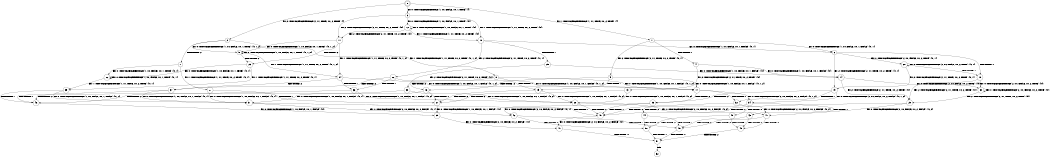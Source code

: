 digraph BCG {
size = "7, 10.5";
center = TRUE;
node [shape = circle];
0 [peripheries = 2];
0 -> 1 [label = "EX !1 !ATOMIC_EXCH_BRANCH (1, +1, TRUE, +0, 2, TRUE) !{}"];
0 -> 2 [label = "EX !2 !ATOMIC_EXCH_BRANCH (2, +1, TRUE, +0, 2, TRUE) !{}"];
0 -> 3 [label = "EX !0 !ATOMIC_EXCH_BRANCH (1, +0, FALSE, +0, 1, TRUE) !{}"];
1 -> 4 [label = "TERMINATE !1"];
1 -> 5 [label = "EX !2 !ATOMIC_EXCH_BRANCH (2, +1, TRUE, +0, 2, TRUE) !{0, 1}"];
1 -> 6 [label = "EX !0 !ATOMIC_EXCH_BRANCH (1, +0, FALSE, +0, 1, FALSE) !{0, 1}"];
2 -> 7 [label = "TERMINATE !2"];
2 -> 8 [label = "EX !1 !ATOMIC_EXCH_BRANCH (1, +1, TRUE, +0, 2, TRUE) !{0, 1, 2}"];
2 -> 9 [label = "EX !0 !ATOMIC_EXCH_BRANCH (1, +0, FALSE, +0, 1, TRUE) !{0, 1, 2}"];
3 -> 10 [label = "EX !1 !ATOMIC_EXCH_BRANCH (1, +1, TRUE, +0, 2, TRUE) !{0}"];
3 -> 11 [label = "EX !2 !ATOMIC_EXCH_BRANCH (2, +1, TRUE, +0, 2, TRUE) !{0}"];
3 -> 12 [label = "EX !0 !ATOMIC_EXCH_BRANCH (1, +0, FALSE, +0, 1, TRUE) !{0}"];
4 -> 13 [label = "EX !2 !ATOMIC_EXCH_BRANCH (2, +1, TRUE, +0, 2, TRUE) !{0}"];
4 -> 14 [label = "EX !0 !ATOMIC_EXCH_BRANCH (1, +0, FALSE, +0, 1, FALSE) !{0}"];
5 -> 15 [label = "TERMINATE !1"];
5 -> 16 [label = "TERMINATE !2"];
5 -> 17 [label = "EX !0 !ATOMIC_EXCH_BRANCH (1, +0, FALSE, +0, 1, FALSE) !{0, 1, 2}"];
6 -> 18 [label = "TERMINATE !1"];
6 -> 19 [label = "EX !2 !ATOMIC_EXCH_BRANCH (2, +1, TRUE, +0, 2, TRUE) !{0, 1}"];
6 -> 20 [label = "EX !0 !ATOMIC_EXCH_BRANCH (2, +0, FALSE, +0, 2, TRUE) !{0, 1}"];
7 -> 21 [label = "EX !1 !ATOMIC_EXCH_BRANCH (1, +1, TRUE, +0, 2, TRUE) !{0, 1}"];
7 -> 22 [label = "EX !0 !ATOMIC_EXCH_BRANCH (1, +0, FALSE, +0, 1, TRUE) !{0, 1}"];
8 -> 15 [label = "TERMINATE !1"];
8 -> 16 [label = "TERMINATE !2"];
8 -> 17 [label = "EX !0 !ATOMIC_EXCH_BRANCH (1, +0, FALSE, +0, 1, FALSE) !{0, 1, 2}"];
9 -> 23 [label = "TERMINATE !2"];
9 -> 24 [label = "EX !1 !ATOMIC_EXCH_BRANCH (1, +1, TRUE, +0, 2, TRUE) !{0, 1, 2}"];
9 -> 9 [label = "EX !0 !ATOMIC_EXCH_BRANCH (1, +0, FALSE, +0, 1, TRUE) !{0, 1, 2}"];
10 -> 25 [label = "TERMINATE !1"];
10 -> 26 [label = "EX !2 !ATOMIC_EXCH_BRANCH (2, +1, TRUE, +0, 2, TRUE) !{0, 1}"];
10 -> 6 [label = "EX !0 !ATOMIC_EXCH_BRANCH (1, +0, FALSE, +0, 1, FALSE) !{0, 1}"];
11 -> 23 [label = "TERMINATE !2"];
11 -> 24 [label = "EX !1 !ATOMIC_EXCH_BRANCH (1, +1, TRUE, +0, 2, TRUE) !{0, 1, 2}"];
11 -> 9 [label = "EX !0 !ATOMIC_EXCH_BRANCH (1, +0, FALSE, +0, 1, TRUE) !{0, 1, 2}"];
12 -> 10 [label = "EX !1 !ATOMIC_EXCH_BRANCH (1, +1, TRUE, +0, 2, TRUE) !{0}"];
12 -> 11 [label = "EX !2 !ATOMIC_EXCH_BRANCH (2, +1, TRUE, +0, 2, TRUE) !{0}"];
12 -> 12 [label = "EX !0 !ATOMIC_EXCH_BRANCH (1, +0, FALSE, +0, 1, TRUE) !{0}"];
13 -> 27 [label = "TERMINATE !2"];
13 -> 28 [label = "EX !0 !ATOMIC_EXCH_BRANCH (1, +0, FALSE, +0, 1, FALSE) !{0, 2}"];
14 -> 29 [label = "EX !2 !ATOMIC_EXCH_BRANCH (2, +1, TRUE, +0, 2, TRUE) !{0}"];
14 -> 30 [label = "EX !0 !ATOMIC_EXCH_BRANCH (2, +0, FALSE, +0, 2, TRUE) !{0}"];
15 -> 27 [label = "TERMINATE !2"];
15 -> 28 [label = "EX !0 !ATOMIC_EXCH_BRANCH (1, +0, FALSE, +0, 1, FALSE) !{0, 2}"];
16 -> 27 [label = "TERMINATE !1"];
16 -> 31 [label = "EX !0 !ATOMIC_EXCH_BRANCH (1, +0, FALSE, +0, 1, FALSE) !{0, 1}"];
17 -> 32 [label = "TERMINATE !1"];
17 -> 33 [label = "TERMINATE !2"];
17 -> 34 [label = "EX !0 !ATOMIC_EXCH_BRANCH (2, +0, FALSE, +0, 2, FALSE) !{0, 1, 2}"];
18 -> 29 [label = "EX !2 !ATOMIC_EXCH_BRANCH (2, +1, TRUE, +0, 2, TRUE) !{0}"];
18 -> 30 [label = "EX !0 !ATOMIC_EXCH_BRANCH (2, +0, FALSE, +0, 2, TRUE) !{0}"];
19 -> 32 [label = "TERMINATE !1"];
19 -> 33 [label = "TERMINATE !2"];
19 -> 34 [label = "EX !0 !ATOMIC_EXCH_BRANCH (2, +0, FALSE, +0, 2, FALSE) !{0, 1, 2}"];
20 -> 18 [label = "TERMINATE !1"];
20 -> 19 [label = "EX !2 !ATOMIC_EXCH_BRANCH (2, +1, TRUE, +0, 2, TRUE) !{0, 1}"];
20 -> 20 [label = "EX !0 !ATOMIC_EXCH_BRANCH (2, +0, FALSE, +0, 2, TRUE) !{0, 1}"];
21 -> 27 [label = "TERMINATE !1"];
21 -> 31 [label = "EX !0 !ATOMIC_EXCH_BRANCH (1, +0, FALSE, +0, 1, FALSE) !{0, 1}"];
22 -> 35 [label = "EX !1 !ATOMIC_EXCH_BRANCH (1, +1, TRUE, +0, 2, TRUE) !{0, 1}"];
22 -> 22 [label = "EX !0 !ATOMIC_EXCH_BRANCH (1, +0, FALSE, +0, 1, TRUE) !{0, 1}"];
23 -> 35 [label = "EX !1 !ATOMIC_EXCH_BRANCH (1, +1, TRUE, +0, 2, TRUE) !{0, 1}"];
23 -> 22 [label = "EX !0 !ATOMIC_EXCH_BRANCH (1, +0, FALSE, +0, 1, TRUE) !{0, 1}"];
24 -> 36 [label = "TERMINATE !1"];
24 -> 37 [label = "TERMINATE !2"];
24 -> 17 [label = "EX !0 !ATOMIC_EXCH_BRANCH (1, +0, FALSE, +0, 1, FALSE) !{0, 1, 2}"];
25 -> 38 [label = "EX !2 !ATOMIC_EXCH_BRANCH (2, +1, TRUE, +0, 2, TRUE) !{0}"];
25 -> 14 [label = "EX !0 !ATOMIC_EXCH_BRANCH (1, +0, FALSE, +0, 1, FALSE) !{0}"];
26 -> 36 [label = "TERMINATE !1"];
26 -> 37 [label = "TERMINATE !2"];
26 -> 17 [label = "EX !0 !ATOMIC_EXCH_BRANCH (1, +0, FALSE, +0, 1, FALSE) !{0, 1, 2}"];
27 -> 39 [label = "EX !0 !ATOMIC_EXCH_BRANCH (1, +0, FALSE, +0, 1, FALSE) !{0}"];
28 -> 40 [label = "TERMINATE !2"];
28 -> 41 [label = "EX !0 !ATOMIC_EXCH_BRANCH (2, +0, FALSE, +0, 2, FALSE) !{0, 2}"];
29 -> 40 [label = "TERMINATE !2"];
29 -> 41 [label = "EX !0 !ATOMIC_EXCH_BRANCH (2, +0, FALSE, +0, 2, FALSE) !{0, 2}"];
30 -> 29 [label = "EX !2 !ATOMIC_EXCH_BRANCH (2, +1, TRUE, +0, 2, TRUE) !{0}"];
30 -> 30 [label = "EX !0 !ATOMIC_EXCH_BRANCH (2, +0, FALSE, +0, 2, TRUE) !{0}"];
31 -> 40 [label = "TERMINATE !1"];
31 -> 42 [label = "EX !0 !ATOMIC_EXCH_BRANCH (2, +0, FALSE, +0, 2, FALSE) !{0, 1}"];
32 -> 40 [label = "TERMINATE !2"];
32 -> 41 [label = "EX !0 !ATOMIC_EXCH_BRANCH (2, +0, FALSE, +0, 2, FALSE) !{0, 2}"];
33 -> 40 [label = "TERMINATE !1"];
33 -> 42 [label = "EX !0 !ATOMIC_EXCH_BRANCH (2, +0, FALSE, +0, 2, FALSE) !{0, 1}"];
34 -> 43 [label = "TERMINATE !1"];
34 -> 44 [label = "TERMINATE !2"];
34 -> 45 [label = "TERMINATE !0"];
35 -> 46 [label = "TERMINATE !1"];
35 -> 31 [label = "EX !0 !ATOMIC_EXCH_BRANCH (1, +0, FALSE, +0, 1, FALSE) !{0, 1}"];
36 -> 46 [label = "TERMINATE !2"];
36 -> 28 [label = "EX !0 !ATOMIC_EXCH_BRANCH (1, +0, FALSE, +0, 1, FALSE) !{0, 2}"];
37 -> 46 [label = "TERMINATE !1"];
37 -> 31 [label = "EX !0 !ATOMIC_EXCH_BRANCH (1, +0, FALSE, +0, 1, FALSE) !{0, 1}"];
38 -> 46 [label = "TERMINATE !2"];
38 -> 28 [label = "EX !0 !ATOMIC_EXCH_BRANCH (1, +0, FALSE, +0, 1, FALSE) !{0, 2}"];
39 -> 47 [label = "EX !0 !ATOMIC_EXCH_BRANCH (2, +0, FALSE, +0, 2, FALSE) !{0}"];
40 -> 47 [label = "EX !0 !ATOMIC_EXCH_BRANCH (2, +0, FALSE, +0, 2, FALSE) !{0}"];
41 -> 48 [label = "TERMINATE !2"];
41 -> 49 [label = "TERMINATE !0"];
42 -> 48 [label = "TERMINATE !1"];
42 -> 50 [label = "TERMINATE !0"];
43 -> 48 [label = "TERMINATE !2"];
43 -> 49 [label = "TERMINATE !0"];
44 -> 48 [label = "TERMINATE !1"];
44 -> 50 [label = "TERMINATE !0"];
45 -> 49 [label = "TERMINATE !1"];
45 -> 50 [label = "TERMINATE !2"];
46 -> 39 [label = "EX !0 !ATOMIC_EXCH_BRANCH (1, +0, FALSE, +0, 1, FALSE) !{0}"];
47 -> 51 [label = "TERMINATE !0"];
48 -> 51 [label = "TERMINATE !0"];
49 -> 51 [label = "TERMINATE !2"];
50 -> 51 [label = "TERMINATE !1"];
51 -> 52 [label = "exit"];
}
